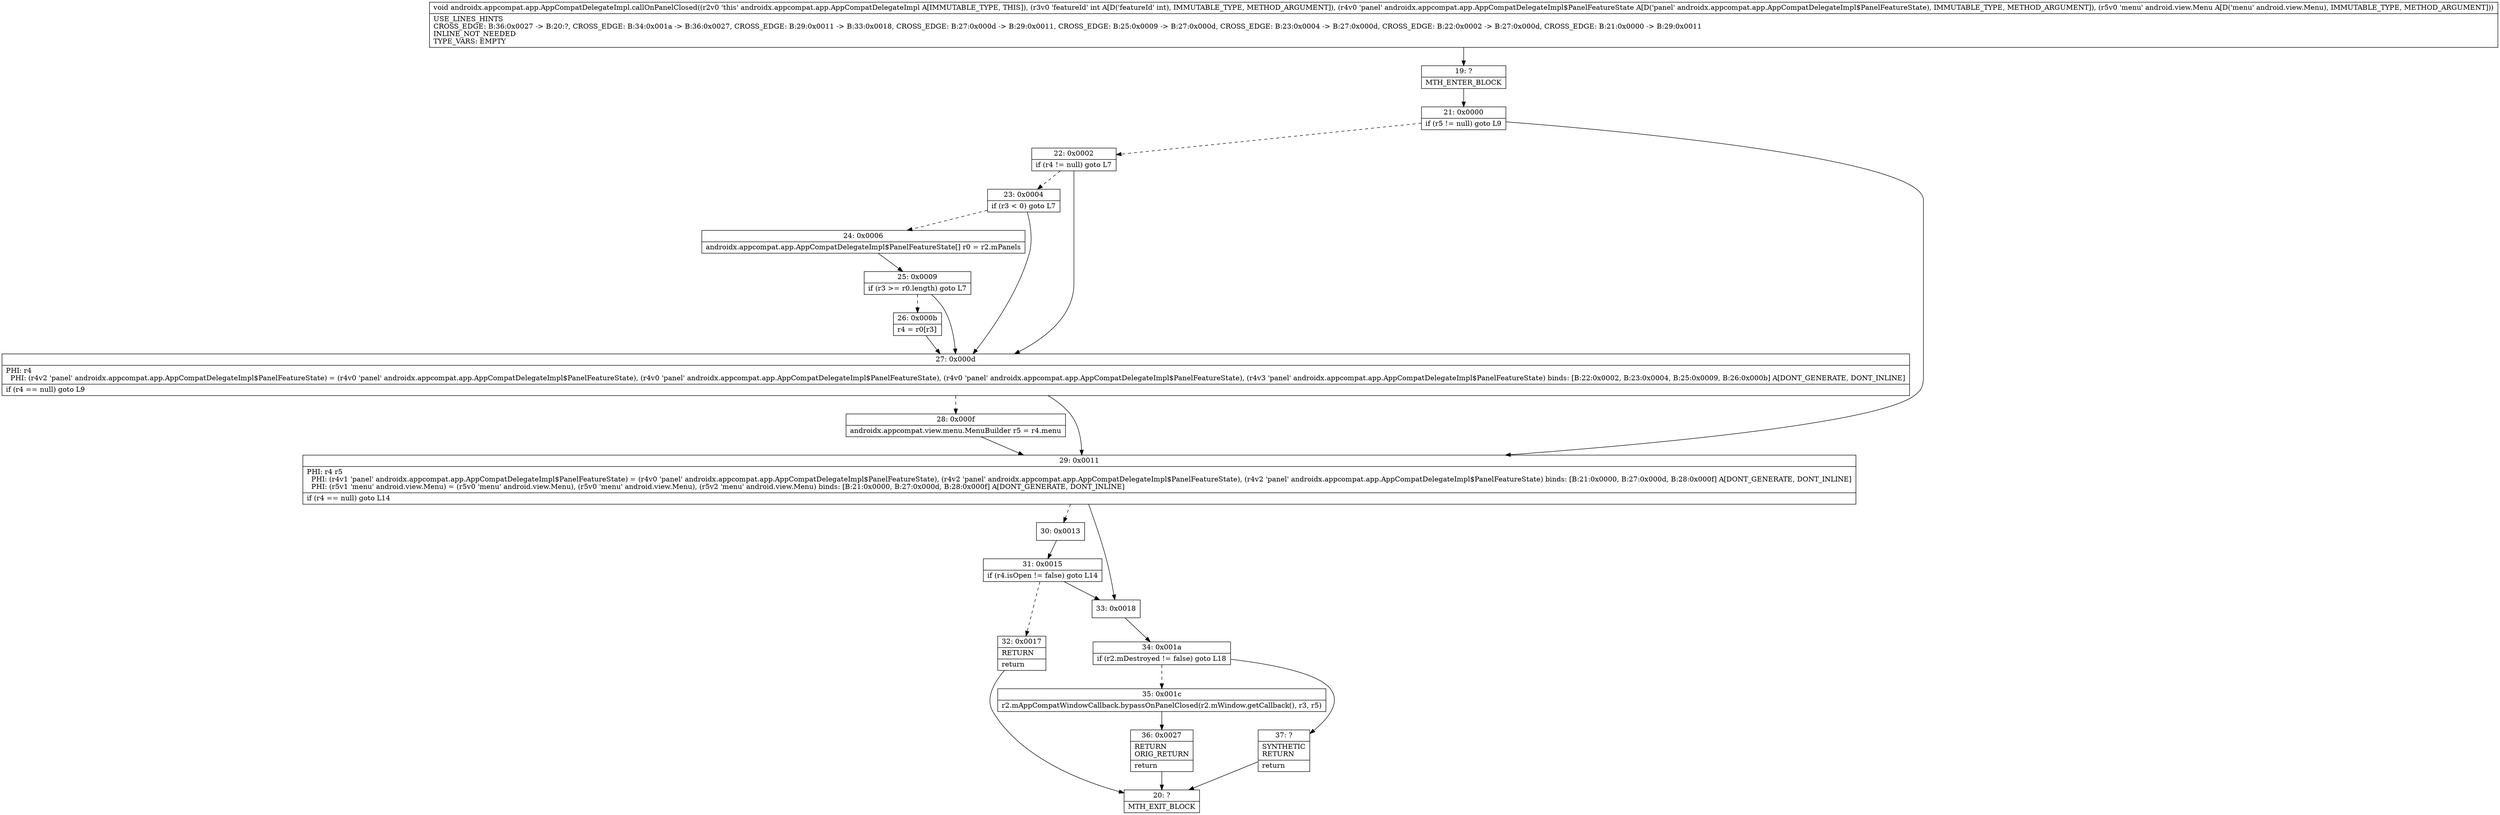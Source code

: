 digraph "CFG forandroidx.appcompat.app.AppCompatDelegateImpl.callOnPanelClosed(ILandroidx\/appcompat\/app\/AppCompatDelegateImpl$PanelFeatureState;Landroid\/view\/Menu;)V" {
Node_19 [shape=record,label="{19\:\ ?|MTH_ENTER_BLOCK\l}"];
Node_21 [shape=record,label="{21\:\ 0x0000|if (r5 != null) goto L9\l}"];
Node_22 [shape=record,label="{22\:\ 0x0002|if (r4 != null) goto L7\l}"];
Node_23 [shape=record,label="{23\:\ 0x0004|if (r3 \< 0) goto L7\l}"];
Node_24 [shape=record,label="{24\:\ 0x0006|androidx.appcompat.app.AppCompatDelegateImpl$PanelFeatureState[] r0 = r2.mPanels\l}"];
Node_25 [shape=record,label="{25\:\ 0x0009|if (r3 \>= r0.length) goto L7\l}"];
Node_26 [shape=record,label="{26\:\ 0x000b|r4 = r0[r3]\l}"];
Node_27 [shape=record,label="{27\:\ 0x000d|PHI: r4 \l  PHI: (r4v2 'panel' androidx.appcompat.app.AppCompatDelegateImpl$PanelFeatureState) = (r4v0 'panel' androidx.appcompat.app.AppCompatDelegateImpl$PanelFeatureState), (r4v0 'panel' androidx.appcompat.app.AppCompatDelegateImpl$PanelFeatureState), (r4v0 'panel' androidx.appcompat.app.AppCompatDelegateImpl$PanelFeatureState), (r4v3 'panel' androidx.appcompat.app.AppCompatDelegateImpl$PanelFeatureState) binds: [B:22:0x0002, B:23:0x0004, B:25:0x0009, B:26:0x000b] A[DONT_GENERATE, DONT_INLINE]\l|if (r4 == null) goto L9\l}"];
Node_28 [shape=record,label="{28\:\ 0x000f|androidx.appcompat.view.menu.MenuBuilder r5 = r4.menu\l}"];
Node_29 [shape=record,label="{29\:\ 0x0011|PHI: r4 r5 \l  PHI: (r4v1 'panel' androidx.appcompat.app.AppCompatDelegateImpl$PanelFeatureState) = (r4v0 'panel' androidx.appcompat.app.AppCompatDelegateImpl$PanelFeatureState), (r4v2 'panel' androidx.appcompat.app.AppCompatDelegateImpl$PanelFeatureState), (r4v2 'panel' androidx.appcompat.app.AppCompatDelegateImpl$PanelFeatureState) binds: [B:21:0x0000, B:27:0x000d, B:28:0x000f] A[DONT_GENERATE, DONT_INLINE]\l  PHI: (r5v1 'menu' android.view.Menu) = (r5v0 'menu' android.view.Menu), (r5v0 'menu' android.view.Menu), (r5v2 'menu' android.view.Menu) binds: [B:21:0x0000, B:27:0x000d, B:28:0x000f] A[DONT_GENERATE, DONT_INLINE]\l|if (r4 == null) goto L14\l}"];
Node_30 [shape=record,label="{30\:\ 0x0013}"];
Node_31 [shape=record,label="{31\:\ 0x0015|if (r4.isOpen != false) goto L14\l}"];
Node_32 [shape=record,label="{32\:\ 0x0017|RETURN\l|return\l}"];
Node_20 [shape=record,label="{20\:\ ?|MTH_EXIT_BLOCK\l}"];
Node_33 [shape=record,label="{33\:\ 0x0018}"];
Node_34 [shape=record,label="{34\:\ 0x001a|if (r2.mDestroyed != false) goto L18\l}"];
Node_35 [shape=record,label="{35\:\ 0x001c|r2.mAppCompatWindowCallback.bypassOnPanelClosed(r2.mWindow.getCallback(), r3, r5)\l}"];
Node_36 [shape=record,label="{36\:\ 0x0027|RETURN\lORIG_RETURN\l|return\l}"];
Node_37 [shape=record,label="{37\:\ ?|SYNTHETIC\lRETURN\l|return\l}"];
MethodNode[shape=record,label="{void androidx.appcompat.app.AppCompatDelegateImpl.callOnPanelClosed((r2v0 'this' androidx.appcompat.app.AppCompatDelegateImpl A[IMMUTABLE_TYPE, THIS]), (r3v0 'featureId' int A[D('featureId' int), IMMUTABLE_TYPE, METHOD_ARGUMENT]), (r4v0 'panel' androidx.appcompat.app.AppCompatDelegateImpl$PanelFeatureState A[D('panel' androidx.appcompat.app.AppCompatDelegateImpl$PanelFeatureState), IMMUTABLE_TYPE, METHOD_ARGUMENT]), (r5v0 'menu' android.view.Menu A[D('menu' android.view.Menu), IMMUTABLE_TYPE, METHOD_ARGUMENT]))  | USE_LINES_HINTS\lCROSS_EDGE: B:36:0x0027 \-\> B:20:?, CROSS_EDGE: B:34:0x001a \-\> B:36:0x0027, CROSS_EDGE: B:29:0x0011 \-\> B:33:0x0018, CROSS_EDGE: B:27:0x000d \-\> B:29:0x0011, CROSS_EDGE: B:25:0x0009 \-\> B:27:0x000d, CROSS_EDGE: B:23:0x0004 \-\> B:27:0x000d, CROSS_EDGE: B:22:0x0002 \-\> B:27:0x000d, CROSS_EDGE: B:21:0x0000 \-\> B:29:0x0011\lINLINE_NOT_NEEDED\lTYPE_VARS: EMPTY\l}"];
MethodNode -> Node_19;Node_19 -> Node_21;
Node_21 -> Node_22[style=dashed];
Node_21 -> Node_29;
Node_22 -> Node_23[style=dashed];
Node_22 -> Node_27;
Node_23 -> Node_24[style=dashed];
Node_23 -> Node_27;
Node_24 -> Node_25;
Node_25 -> Node_26[style=dashed];
Node_25 -> Node_27;
Node_26 -> Node_27;
Node_27 -> Node_28[style=dashed];
Node_27 -> Node_29;
Node_28 -> Node_29;
Node_29 -> Node_30[style=dashed];
Node_29 -> Node_33;
Node_30 -> Node_31;
Node_31 -> Node_32[style=dashed];
Node_31 -> Node_33;
Node_32 -> Node_20;
Node_33 -> Node_34;
Node_34 -> Node_35[style=dashed];
Node_34 -> Node_37;
Node_35 -> Node_36;
Node_36 -> Node_20;
Node_37 -> Node_20;
}

